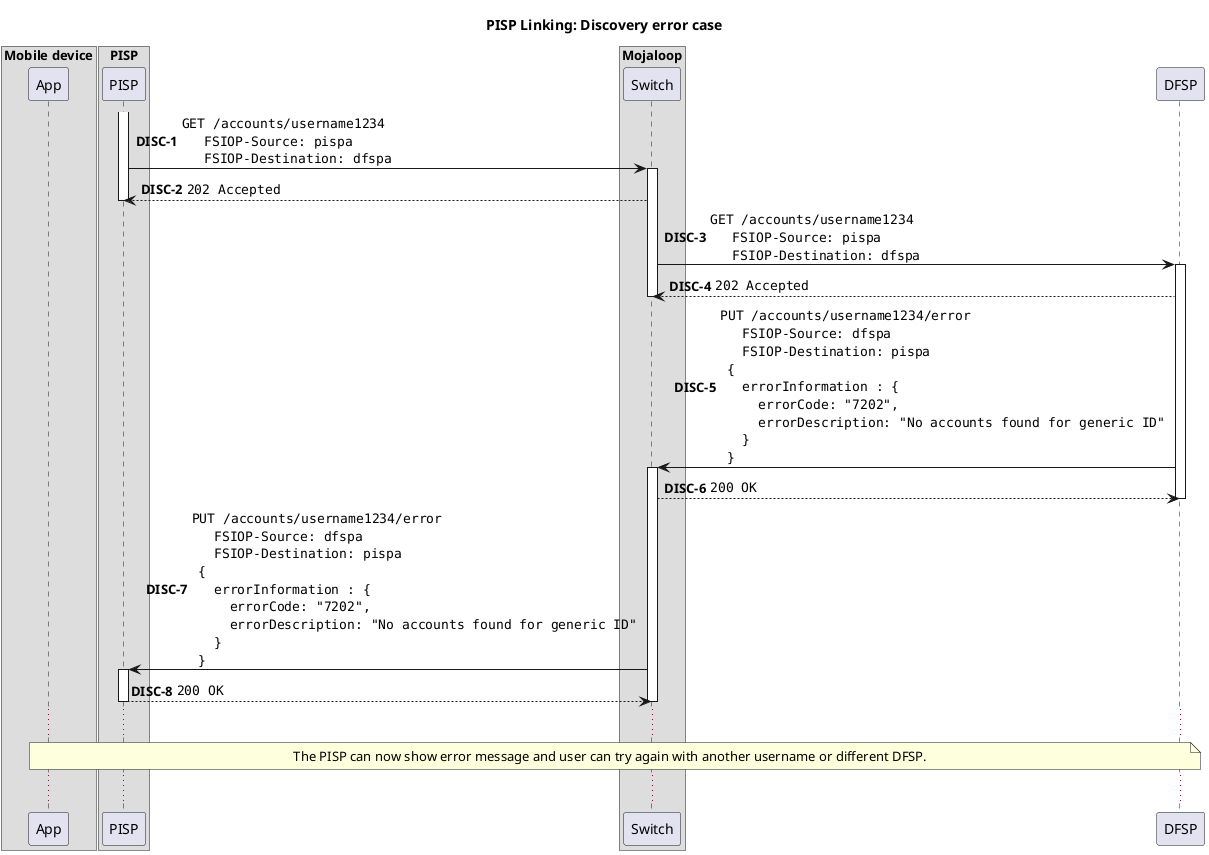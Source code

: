 @startuml

title PISP Linking: Discovery error case

box "Mobile device"
    participant App
end box

box "PISP"
    participant PISP
end box

box "Mojaloop"
    participant Switch
end box

participant DFSP

autonumber 1 "<b>DISC-#</b>"
activate PISP

PISP -> Switch ++: ""GET /accounts/username1234""\n\
  ""  FSIOP-Source: pispa""\n\
  ""  FSIOP-Destination: dfspa""
Switch --> PISP: ""202 Accepted""
deactivate PISP

Switch -> DFSP ++: ""GET /accounts/username1234""\n\
  ""  FSIOP-Source: pispa""\n\
  ""  FSIOP-Destination: dfspa""
DFSP --> Switch: ""202 Accepted""
deactivate Switch

DFSP -> Switch ++: ""PUT /accounts/username1234/error""\n\
  ""  FSIOP-Source: dfspa""\n\
  ""  FSIOP-Destination: pispa""\n\
  ""{""\n\
  ""  errorInformation : { ""\n\
  ""    errorCode: "7202", ""\n\
  ""    errorDescription: "No accounts found for generic ID" ""\n\
  ""  } ""\n\
  ""}""
Switch --> DFSP: ""200 OK""
deactivate DFSP

Switch -> PISP ++: ""PUT /accounts/username1234/error""\n\
  ""  FSIOP-Source: dfspa""\n\
  ""  FSIOP-Destination: pispa""\n\
  ""{""\n\
  ""  errorInformation : { ""\n\
  ""    errorCode: "7202", ""\n\
  ""    errorDescription: "No accounts found for generic ID" ""\n\
  ""  } ""\n\
  ""}""
PISP --> Switch: ""200 OK""
deactivate Switch
deactivate PISP

...

note over App, DFSP
  The PISP can now show error message and user can try again with another username or different DFSP.
end note

...

@enduml
